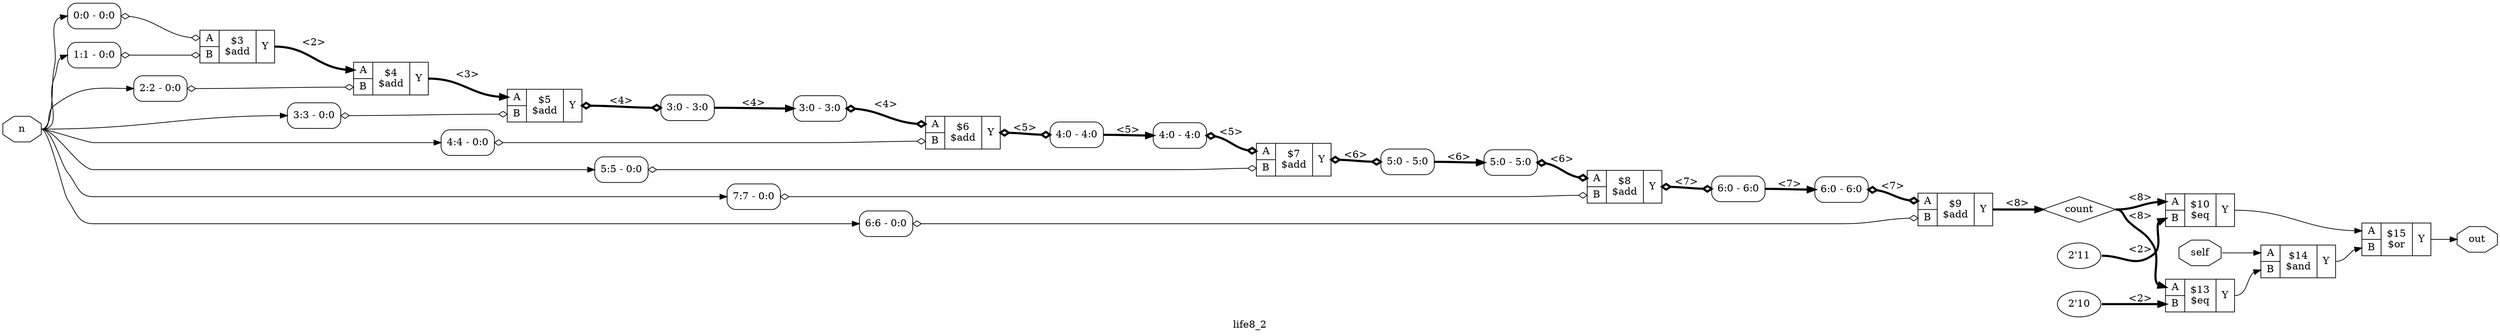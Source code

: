 digraph "life8_2" {
label="life8_2";
rankdir="LR";
remincross=true;
n11 [ shape=diamond, label="count", color="black", fontcolor="black" ];
n12 [ shape=octagon, label="n", color="black", fontcolor="black" ];
n13 [ shape=octagon, label="out", color="black", fontcolor="black" ];
n14 [ shape=octagon, label="self", color="black", fontcolor="black" ];
c18 [ shape=record, label="{{<p15> A|<p16> B}|$3\n$add|{<p17> Y}}" ];
x0 [ shape=record, style=rounded, label="<s0> 0:0 - 0:0 " ];
x0:e -> c18:p15:w [arrowhead=odiamond, arrowtail=odiamond, dir=both, color="black", label=""];
x1 [ shape=record, style=rounded, label="<s0> 1:1 - 0:0 " ];
x1:e -> c18:p16:w [arrowhead=odiamond, arrowtail=odiamond, dir=both, color="black", label=""];
c19 [ shape=record, label="{{<p15> A|<p16> B}|$4\n$add|{<p17> Y}}" ];
x2 [ shape=record, style=rounded, label="<s0> 2:2 - 0:0 " ];
x2:e -> c19:p16:w [arrowhead=odiamond, arrowtail=odiamond, dir=both, color="black", label=""];
c20 [ shape=record, label="{{<p15> A|<p16> B}|$5\n$add|{<p17> Y}}" ];
x3 [ shape=record, style=rounded, label="<s0> 3:3 - 0:0 " ];
x3:e -> c20:p16:w [arrowhead=odiamond, arrowtail=odiamond, dir=both, color="black", label=""];
x4 [ shape=record, style=rounded, label="<s0> 3:0 - 3:0 " ];
c20:p17:e -> x4:w [arrowhead=odiamond, arrowtail=odiamond, dir=both, color="black", style="setlinewidth(3)", label="<4>"];
c21 [ shape=record, label="{{<p15> A|<p16> B}|$6\n$add|{<p17> Y}}" ];
x5 [ shape=record, style=rounded, label="<s0> 3:0 - 3:0 " ];
x5:e -> c21:p15:w [arrowhead=odiamond, arrowtail=odiamond, dir=both, color="black", style="setlinewidth(3)", label="<4>"];
x6 [ shape=record, style=rounded, label="<s0> 4:4 - 0:0 " ];
x6:e -> c21:p16:w [arrowhead=odiamond, arrowtail=odiamond, dir=both, color="black", label=""];
x7 [ shape=record, style=rounded, label="<s0> 4:0 - 4:0 " ];
c21:p17:e -> x7:w [arrowhead=odiamond, arrowtail=odiamond, dir=both, color="black", style="setlinewidth(3)", label="<5>"];
c22 [ shape=record, label="{{<p15> A|<p16> B}|$7\n$add|{<p17> Y}}" ];
x8 [ shape=record, style=rounded, label="<s0> 4:0 - 4:0 " ];
x8:e -> c22:p15:w [arrowhead=odiamond, arrowtail=odiamond, dir=both, color="black", style="setlinewidth(3)", label="<5>"];
x9 [ shape=record, style=rounded, label="<s0> 5:5 - 0:0 " ];
x9:e -> c22:p16:w [arrowhead=odiamond, arrowtail=odiamond, dir=both, color="black", label=""];
x10 [ shape=record, style=rounded, label="<s0> 5:0 - 5:0 " ];
c22:p17:e -> x10:w [arrowhead=odiamond, arrowtail=odiamond, dir=both, color="black", style="setlinewidth(3)", label="<6>"];
c23 [ shape=record, label="{{<p15> A|<p16> B}|$8\n$add|{<p17> Y}}" ];
x11 [ shape=record, style=rounded, label="<s0> 5:0 - 5:0 " ];
x11:e -> c23:p15:w [arrowhead=odiamond, arrowtail=odiamond, dir=both, color="black", style="setlinewidth(3)", label="<6>"];
x12 [ shape=record, style=rounded, label="<s0> 7:7 - 0:0 " ];
x12:e -> c23:p16:w [arrowhead=odiamond, arrowtail=odiamond, dir=both, color="black", label=""];
x13 [ shape=record, style=rounded, label="<s0> 6:0 - 6:0 " ];
c23:p17:e -> x13:w [arrowhead=odiamond, arrowtail=odiamond, dir=both, color="black", style="setlinewidth(3)", label="<7>"];
c24 [ shape=record, label="{{<p15> A|<p16> B}|$9\n$add|{<p17> Y}}" ];
x14 [ shape=record, style=rounded, label="<s0> 6:0 - 6:0 " ];
x14:e -> c24:p15:w [arrowhead=odiamond, arrowtail=odiamond, dir=both, color="black", style="setlinewidth(3)", label="<7>"];
x15 [ shape=record, style=rounded, label="<s0> 6:6 - 0:0 " ];
x15:e -> c24:p16:w [arrowhead=odiamond, arrowtail=odiamond, dir=both, color="black", label=""];
c25 [ shape=record, label="{{<p15> A|<p16> B}|$14\n$and|{<p17> Y}}" ];
v16 [ label="2'11" ];
c26 [ shape=record, label="{{<p15> A|<p16> B}|$10\n$eq|{<p17> Y}}" ];
v17 [ label="2'10" ];
c27 [ shape=record, label="{{<p15> A|<p16> B}|$13\n$eq|{<p17> Y}}" ];
c28 [ shape=record, label="{{<p15> A|<p16> B}|$15\n$or|{<p17> Y}}" ];
c27:p17:e -> c25:p16:w [color="black", label=""];
c24:p17:e -> n11:w [color="black", style="setlinewidth(3)", label="<8>"];
n11:e -> c26:p15:w [color="black", style="setlinewidth(3)", label="<8>"];
n11:e -> c27:p15:w [color="black", style="setlinewidth(3)", label="<8>"];
n12:e -> x0:s0:w [color="black", label=""];
n12:e -> x12:s0:w [color="black", label=""];
n12:e -> x15:s0:w [color="black", label=""];
n12:e -> x1:s0:w [color="black", label=""];
n12:e -> x2:s0:w [color="black", label=""];
n12:e -> x3:s0:w [color="black", label=""];
n12:e -> x6:s0:w [color="black", label=""];
n12:e -> x9:s0:w [color="black", label=""];
c28:p17:e -> n13:w [color="black", label=""];
n14:e -> c25:p15:w [color="black", label=""];
c18:p17:e -> c19:p15:w [color="black", style="setlinewidth(3)", label="<2>"];
c19:p17:e -> c20:p15:w [color="black", style="setlinewidth(3)", label="<3>"];
x4:s0:e -> x5:s0:w [color="black", style="setlinewidth(3)", label="<4>"];
x7:s0:e -> x8:s0:w [color="black", style="setlinewidth(3)", label="<5>"];
x10:s0:e -> x11:s0:w [color="black", style="setlinewidth(3)", label="<6>"];
x13:s0:e -> x14:s0:w [color="black", style="setlinewidth(3)", label="<7>"];
c25:p17:e -> c28:p16:w [color="black", label=""];
c26:p17:e -> c28:p15:w [color="black", label=""];
v16:e -> c26:p16:w [color="black", style="setlinewidth(3)", label="<2>"];
v17:e -> c27:p16:w [color="black", style="setlinewidth(3)", label="<2>"];
}
